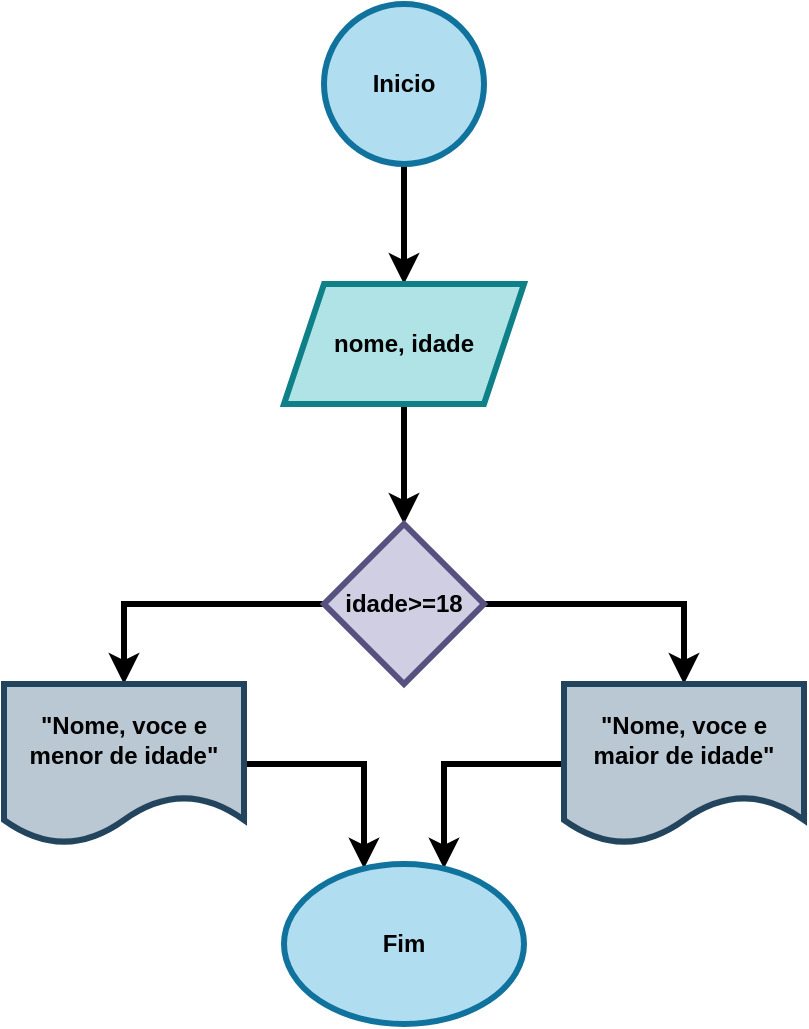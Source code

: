 <mxfile version="21.3.4" type="google">
  <diagram name="Página-1" id="fvOH10zznNBmWSJesVOn">
    <mxGraphModel grid="1" page="1" gridSize="10" guides="1" tooltips="1" connect="1" arrows="1" fold="1" pageScale="1" pageWidth="827" pageHeight="1169" math="0" shadow="0">
      <root>
        <mxCell id="0" />
        <mxCell id="1" parent="0" />
        <mxCell id="h--6YEvYZ4nB6QhmXnSB-3" value="" style="edgeStyle=orthogonalEdgeStyle;rounded=0;orthogonalLoop=1;jettySize=auto;html=1;strokeWidth=3;fontStyle=1" edge="1" parent="1" source="h--6YEvYZ4nB6QhmXnSB-1" target="h--6YEvYZ4nB6QhmXnSB-2">
          <mxGeometry relative="1" as="geometry" />
        </mxCell>
        <mxCell id="h--6YEvYZ4nB6QhmXnSB-1" value="Inicio" style="ellipse;whiteSpace=wrap;html=1;aspect=fixed;strokeWidth=3;fontStyle=1;fillColor=#b1ddf0;strokeColor=#10739e;" vertex="1" parent="1">
          <mxGeometry x="360" y="20" width="80" height="80" as="geometry" />
        </mxCell>
        <mxCell id="h--6YEvYZ4nB6QhmXnSB-5" value="" style="edgeStyle=orthogonalEdgeStyle;rounded=0;orthogonalLoop=1;jettySize=auto;html=1;strokeWidth=3;fontStyle=1" edge="1" parent="1" source="h--6YEvYZ4nB6QhmXnSB-2" target="h--6YEvYZ4nB6QhmXnSB-4">
          <mxGeometry relative="1" as="geometry" />
        </mxCell>
        <mxCell id="h--6YEvYZ4nB6QhmXnSB-2" value="nome, idade" style="shape=parallelogram;perimeter=parallelogramPerimeter;whiteSpace=wrap;html=1;fixedSize=1;strokeWidth=3;fontStyle=1;fillColor=#b0e3e6;strokeColor=#0e8088;" vertex="1" parent="1">
          <mxGeometry x="340" y="160" width="120" height="60" as="geometry" />
        </mxCell>
        <mxCell id="h--6YEvYZ4nB6QhmXnSB-7" value="" style="edgeStyle=orthogonalEdgeStyle;rounded=0;orthogonalLoop=1;jettySize=auto;html=1;strokeWidth=3;fontStyle=1" edge="1" parent="1" source="h--6YEvYZ4nB6QhmXnSB-4" target="h--6YEvYZ4nB6QhmXnSB-6">
          <mxGeometry relative="1" as="geometry">
            <Array as="points">
              <mxPoint x="260" y="320" />
            </Array>
          </mxGeometry>
        </mxCell>
        <mxCell id="h--6YEvYZ4nB6QhmXnSB-9" value="" style="edgeStyle=orthogonalEdgeStyle;rounded=0;orthogonalLoop=1;jettySize=auto;html=1;strokeWidth=3;fontStyle=1" edge="1" parent="1" source="h--6YEvYZ4nB6QhmXnSB-4" target="h--6YEvYZ4nB6QhmXnSB-8">
          <mxGeometry relative="1" as="geometry">
            <Array as="points">
              <mxPoint x="540" y="320" />
            </Array>
          </mxGeometry>
        </mxCell>
        <mxCell id="h--6YEvYZ4nB6QhmXnSB-4" value="idade&amp;gt;=18" style="rhombus;whiteSpace=wrap;html=1;strokeWidth=3;fontStyle=1;fillColor=#d0cee2;strokeColor=#56517e;" vertex="1" parent="1">
          <mxGeometry x="360" y="280" width="80" height="80" as="geometry" />
        </mxCell>
        <mxCell id="h--6YEvYZ4nB6QhmXnSB-18" value="" style="edgeStyle=orthogonalEdgeStyle;rounded=0;orthogonalLoop=1;jettySize=auto;html=1;strokeWidth=3;fontStyle=1" edge="1" parent="1" source="h--6YEvYZ4nB6QhmXnSB-6" target="h--6YEvYZ4nB6QhmXnSB-12">
          <mxGeometry relative="1" as="geometry">
            <Array as="points">
              <mxPoint x="380" y="400" />
            </Array>
          </mxGeometry>
        </mxCell>
        <mxCell id="h--6YEvYZ4nB6QhmXnSB-6" value="&quot;Nome, voce e menor de idade&quot;" style="shape=document;whiteSpace=wrap;html=1;boundedLbl=1;strokeWidth=3;fontStyle=1;fillColor=#bac8d3;strokeColor=#23445d;" vertex="1" parent="1">
          <mxGeometry x="200" y="360" width="120" height="80" as="geometry" />
        </mxCell>
        <mxCell id="h--6YEvYZ4nB6QhmXnSB-19" value="" style="edgeStyle=orthogonalEdgeStyle;rounded=0;orthogonalLoop=1;jettySize=auto;html=1;strokeWidth=3;fontStyle=1" edge="1" parent="1" source="h--6YEvYZ4nB6QhmXnSB-8" target="h--6YEvYZ4nB6QhmXnSB-12">
          <mxGeometry relative="1" as="geometry">
            <Array as="points">
              <mxPoint x="420" y="400" />
            </Array>
          </mxGeometry>
        </mxCell>
        <mxCell id="h--6YEvYZ4nB6QhmXnSB-8" value="&quot;Nome, voce e maior de idade&quot;" style="shape=document;whiteSpace=wrap;html=1;boundedLbl=1;strokeWidth=3;fontStyle=1;fillColor=#bac8d3;strokeColor=#23445d;" vertex="1" parent="1">
          <mxGeometry x="480" y="360" width="120" height="80" as="geometry" />
        </mxCell>
        <mxCell id="h--6YEvYZ4nB6QhmXnSB-12" value="Fim" style="ellipse;whiteSpace=wrap;html=1;strokeWidth=3;fontStyle=1;fillColor=#b1ddf0;strokeColor=#10739e;" vertex="1" parent="1">
          <mxGeometry x="340" y="450" width="120" height="80" as="geometry" />
        </mxCell>
      </root>
    </mxGraphModel>
  </diagram>
</mxfile>
